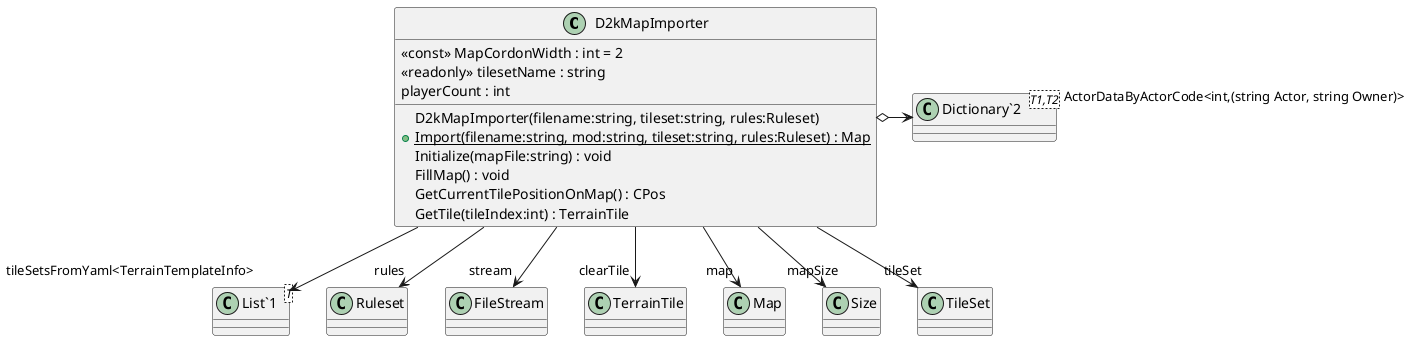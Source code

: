 @startuml
class D2kMapImporter {
    <<const>> MapCordonWidth : int = 2
    <<readonly>> tilesetName : string
    playerCount : int
    D2kMapImporter(filename:string, tileset:string, rules:Ruleset)
    + {static} Import(filename:string, mod:string, tileset:string, rules:Ruleset) : Map
    Initialize(mapFile:string) : void
    FillMap() : void
    GetCurrentTilePositionOnMap() : CPos
    GetTile(tileIndex:int) : TerrainTile
}
class "Dictionary`2"<T1,T2> {
}
class "List`1"<T> {
}
D2kMapImporter o-> "ActorDataByActorCode<int,(string Actor, string Owner)>" "Dictionary`2"
D2kMapImporter --> "rules" Ruleset
D2kMapImporter --> "stream" FileStream
D2kMapImporter --> "clearTile" TerrainTile
D2kMapImporter --> "map" Map
D2kMapImporter --> "mapSize" Size
D2kMapImporter --> "tileSet" TileSet
D2kMapImporter --> "tileSetsFromYaml<TerrainTemplateInfo>" "List`1"
@enduml
